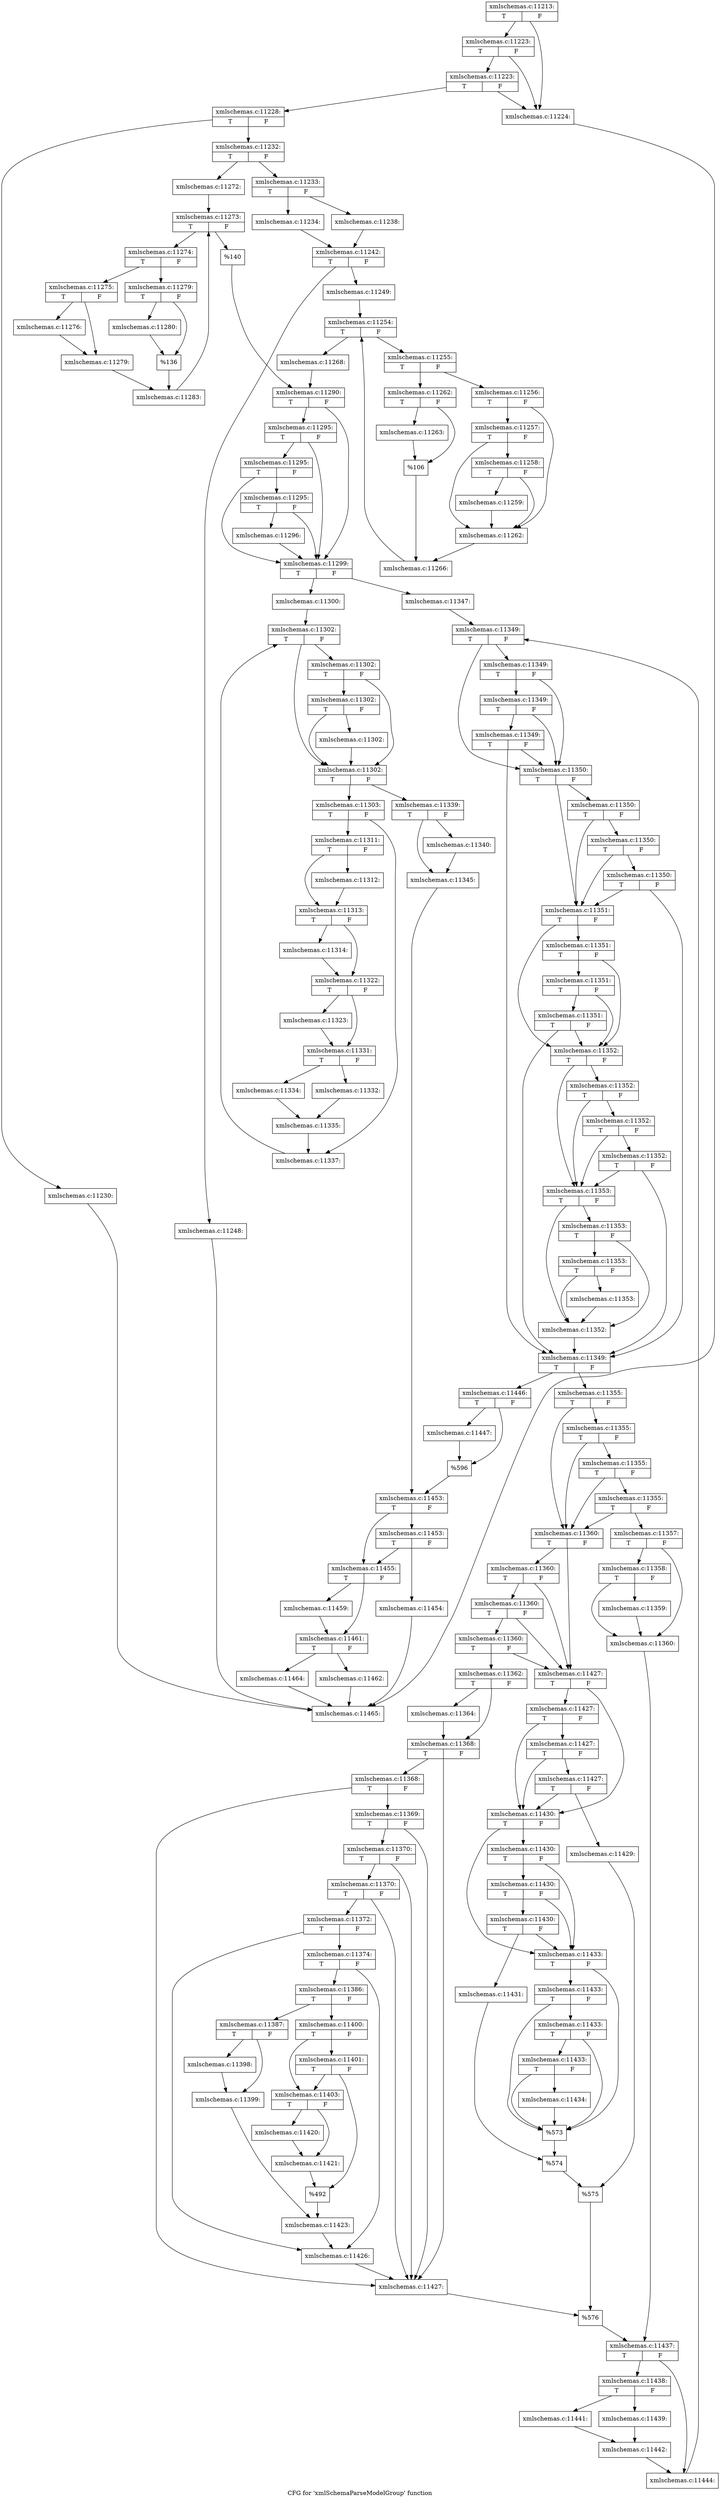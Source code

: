 digraph "CFG for 'xmlSchemaParseModelGroup' function" {
	label="CFG for 'xmlSchemaParseModelGroup' function";

	Node0x4e5e190 [shape=record,label="{xmlschemas.c:11213:|{<s0>T|<s1>F}}"];
	Node0x4e5e190 -> Node0x4e64960;
	Node0x4e5e190 -> Node0x4e64a80;
	Node0x4e64a80 [shape=record,label="{xmlschemas.c:11223:|{<s0>T|<s1>F}}"];
	Node0x4e64a80 -> Node0x4e64960;
	Node0x4e64a80 -> Node0x4e64a00;
	Node0x4e64a00 [shape=record,label="{xmlschemas.c:11223:|{<s0>T|<s1>F}}"];
	Node0x4e64a00 -> Node0x4e64960;
	Node0x4e64a00 -> Node0x4e649b0;
	Node0x4e64960 [shape=record,label="{xmlschemas.c:11224:}"];
	Node0x4e64960 -> Node0x4e61f70;
	Node0x4e649b0 [shape=record,label="{xmlschemas.c:11228:|{<s0>T|<s1>F}}"];
	Node0x4e649b0 -> Node0x4e65c10;
	Node0x4e649b0 -> Node0x4e66100;
	Node0x4e65c10 [shape=record,label="{xmlschemas.c:11230:}"];
	Node0x4e65c10 -> Node0x4e61f70;
	Node0x4e66100 [shape=record,label="{xmlschemas.c:11232:|{<s0>T|<s1>F}}"];
	Node0x4e66100 -> Node0x4e663a0;
	Node0x4e66100 -> Node0x4e66440;
	Node0x4e663a0 [shape=record,label="{xmlschemas.c:11233:|{<s0>T|<s1>F}}"];
	Node0x4e663a0 -> Node0x4e66630;
	Node0x4e663a0 -> Node0x4e666d0;
	Node0x4e66630 [shape=record,label="{xmlschemas.c:11234:}"];
	Node0x4e66630 -> Node0x4e66680;
	Node0x4e666d0 [shape=record,label="{xmlschemas.c:11238:}"];
	Node0x4e666d0 -> Node0x4e66680;
	Node0x4e66680 [shape=record,label="{xmlschemas.c:11242:|{<s0>T|<s1>F}}"];
	Node0x4e66680 -> Node0x4514350;
	Node0x4e66680 -> Node0x4e66f00;
	Node0x4514350 [shape=record,label="{xmlschemas.c:11248:}"];
	Node0x4514350 -> Node0x4e61f70;
	Node0x4e66f00 [shape=record,label="{xmlschemas.c:11249:}"];
	Node0x4e66f00 -> Node0x4e69a10;
	Node0x4e69a10 [shape=record,label="{xmlschemas.c:11254:|{<s0>T|<s1>F}}"];
	Node0x4e69a10 -> Node0x4e69dc0;
	Node0x4e69a10 -> Node0x4e69bf0;
	Node0x4e69dc0 [shape=record,label="{xmlschemas.c:11255:|{<s0>T|<s1>F}}"];
	Node0x4e69dc0 -> Node0x4e69f00;
	Node0x4e69dc0 -> Node0x4e69fa0;
	Node0x4e69f00 [shape=record,label="{xmlschemas.c:11256:|{<s0>T|<s1>F}}"];
	Node0x4e69f00 -> Node0x4e6a380;
	Node0x4e69f00 -> Node0x4e6a450;
	Node0x4e6a450 [shape=record,label="{xmlschemas.c:11257:|{<s0>T|<s1>F}}"];
	Node0x4e6a450 -> Node0x4e6a380;
	Node0x4e6a450 -> Node0x4e6a3d0;
	Node0x4e6a3d0 [shape=record,label="{xmlschemas.c:11258:|{<s0>T|<s1>F}}"];
	Node0x4e6a3d0 -> Node0x4e6a380;
	Node0x4e6a3d0 -> Node0x4e6a330;
	Node0x4e6a330 [shape=record,label="{xmlschemas.c:11259:}"];
	Node0x4e6a330 -> Node0x4e6a380;
	Node0x4e6a380 [shape=record,label="{xmlschemas.c:11262:}"];
	Node0x4e6a380 -> Node0x4e69f50;
	Node0x4e69fa0 [shape=record,label="{xmlschemas.c:11262:|{<s0>T|<s1>F}}"];
	Node0x4e69fa0 -> Node0x4e6b820;
	Node0x4e69fa0 -> Node0x4e6b870;
	Node0x4e6b820 [shape=record,label="{xmlschemas.c:11263:}"];
	Node0x4e6b820 -> Node0x4e6b870;
	Node0x4e6b870 [shape=record,label="{%106}"];
	Node0x4e6b870 -> Node0x4e69f50;
	Node0x4e69f50 [shape=record,label="{xmlschemas.c:11266:}"];
	Node0x4e69f50 -> Node0x4e69a10;
	Node0x4e69bf0 [shape=record,label="{xmlschemas.c:11268:}"];
	Node0x4e69bf0 -> Node0x4e663f0;
	Node0x4e66440 [shape=record,label="{xmlschemas.c:11272:}"];
	Node0x4e66440 -> Node0x4e6c970;
	Node0x4e6c970 [shape=record,label="{xmlschemas.c:11273:|{<s0>T|<s1>F}}"];
	Node0x4e6c970 -> Node0x4e6cd20;
	Node0x4e6c970 -> Node0x4e6cb50;
	Node0x4e6cd20 [shape=record,label="{xmlschemas.c:11274:|{<s0>T|<s1>F}}"];
	Node0x4e6cd20 -> Node0x4e6ce60;
	Node0x4e6cd20 -> Node0x4e6cf00;
	Node0x4e6ce60 [shape=record,label="{xmlschemas.c:11275:|{<s0>T|<s1>F}}"];
	Node0x4e6ce60 -> Node0x4e6d2e0;
	Node0x4e6ce60 -> Node0x4e6d290;
	Node0x4e6d290 [shape=record,label="{xmlschemas.c:11276:}"];
	Node0x4e6d290 -> Node0x4e6d2e0;
	Node0x4e6d2e0 [shape=record,label="{xmlschemas.c:11279:}"];
	Node0x4e6d2e0 -> Node0x4e6ceb0;
	Node0x4e6cf00 [shape=record,label="{xmlschemas.c:11279:|{<s0>T|<s1>F}}"];
	Node0x4e6cf00 -> Node0x4e6dbc0;
	Node0x4e6cf00 -> Node0x4e6dc10;
	Node0x4e6dbc0 [shape=record,label="{xmlschemas.c:11280:}"];
	Node0x4e6dbc0 -> Node0x4e6dc10;
	Node0x4e6dc10 [shape=record,label="{%136}"];
	Node0x4e6dc10 -> Node0x4e6ceb0;
	Node0x4e6ceb0 [shape=record,label="{xmlschemas.c:11283:}"];
	Node0x4e6ceb0 -> Node0x4e6c970;
	Node0x4e6cb50 [shape=record,label="{%140}"];
	Node0x4e6cb50 -> Node0x4e663f0;
	Node0x4e663f0 [shape=record,label="{xmlschemas.c:11290:|{<s0>T|<s1>F}}"];
	Node0x4e663f0 -> Node0x4e6f0f0;
	Node0x4e663f0 -> Node0x4e6efd0;
	Node0x4e6f0f0 [shape=record,label="{xmlschemas.c:11295:|{<s0>T|<s1>F}}"];
	Node0x4e6f0f0 -> Node0x4e6f0a0;
	Node0x4e6f0f0 -> Node0x4e6efd0;
	Node0x4e6f0a0 [shape=record,label="{xmlschemas.c:11295:|{<s0>T|<s1>F}}"];
	Node0x4e6f0a0 -> Node0x4e6f020;
	Node0x4e6f0a0 -> Node0x4e6efd0;
	Node0x4e6f020 [shape=record,label="{xmlschemas.c:11295:|{<s0>T|<s1>F}}"];
	Node0x4e6f020 -> Node0x4e6ef80;
	Node0x4e6f020 -> Node0x4e6efd0;
	Node0x4e6ef80 [shape=record,label="{xmlschemas.c:11296:}"];
	Node0x4e6ef80 -> Node0x4e6efd0;
	Node0x4e6efd0 [shape=record,label="{xmlschemas.c:11299:|{<s0>T|<s1>F}}"];
	Node0x4e6efd0 -> Node0x4e704e0;
	Node0x4e6efd0 -> Node0x4e70580;
	Node0x4e704e0 [shape=record,label="{xmlschemas.c:11300:}"];
	Node0x4e704e0 -> Node0x4e70ef0;
	Node0x4e70ef0 [shape=record,label="{xmlschemas.c:11302:|{<s0>T|<s1>F}}"];
	Node0x4e70ef0 -> Node0x4e71220;
	Node0x4e70ef0 -> Node0x4e71130;
	Node0x4e71220 [shape=record,label="{xmlschemas.c:11302:|{<s0>T|<s1>F}}"];
	Node0x4e71220 -> Node0x4e711d0;
	Node0x4e71220 -> Node0x4e71130;
	Node0x4e711d0 [shape=record,label="{xmlschemas.c:11302:|{<s0>T|<s1>F}}"];
	Node0x4e711d0 -> Node0x4e71180;
	Node0x4e711d0 -> Node0x4e71130;
	Node0x4e71180 [shape=record,label="{xmlschemas.c:11302:}"];
	Node0x4e71180 -> Node0x4e71130;
	Node0x4e71130 [shape=record,label="{xmlschemas.c:11302:|{<s0>T|<s1>F}}"];
	Node0x4e71130 -> Node0x4e718f0;
	Node0x4e71130 -> Node0x4e710b0;
	Node0x4e718f0 [shape=record,label="{xmlschemas.c:11303:|{<s0>T|<s1>F}}"];
	Node0x4e718f0 -> Node0x4e724c0;
	Node0x4e718f0 -> Node0x4e72510;
	Node0x4e724c0 [shape=record,label="{xmlschemas.c:11311:|{<s0>T|<s1>F}}"];
	Node0x4e724c0 -> Node0x4e728d0;
	Node0x4e724c0 -> Node0x4e72920;
	Node0x4e728d0 [shape=record,label="{xmlschemas.c:11312:}"];
	Node0x4e728d0 -> Node0x4e72920;
	Node0x4e72920 [shape=record,label="{xmlschemas.c:11313:|{<s0>T|<s1>F}}"];
	Node0x4e72920 -> Node0x4e72d70;
	Node0x4e72920 -> Node0x4e72dc0;
	Node0x4e72d70 [shape=record,label="{xmlschemas.c:11314:}"];
	Node0x4e72d70 -> Node0x4e72dc0;
	Node0x4e72dc0 [shape=record,label="{xmlschemas.c:11322:|{<s0>T|<s1>F}}"];
	Node0x4e72dc0 -> Node0x4e73a90;
	Node0x4e72dc0 -> Node0x4e73ae0;
	Node0x4e73a90 [shape=record,label="{xmlschemas.c:11323:}"];
	Node0x4e73a90 -> Node0x4e73ae0;
	Node0x4e73ae0 [shape=record,label="{xmlschemas.c:11331:|{<s0>T|<s1>F}}"];
	Node0x4e73ae0 -> Node0x4e74770;
	Node0x4e73ae0 -> Node0x4e74810;
	Node0x4e74770 [shape=record,label="{xmlschemas.c:11332:}"];
	Node0x4e74770 -> Node0x4e747c0;
	Node0x4e74810 [shape=record,label="{xmlschemas.c:11334:}"];
	Node0x4e74810 -> Node0x4e747c0;
	Node0x4e747c0 [shape=record,label="{xmlschemas.c:11335:}"];
	Node0x4e747c0 -> Node0x4e72510;
	Node0x4e72510 [shape=record,label="{xmlschemas.c:11337:}"];
	Node0x4e72510 -> Node0x4e70ef0;
	Node0x4e710b0 [shape=record,label="{xmlschemas.c:11339:|{<s0>T|<s1>F}}"];
	Node0x4e710b0 -> Node0x4e757e0;
	Node0x4e710b0 -> Node0x4e75830;
	Node0x4e757e0 [shape=record,label="{xmlschemas.c:11340:}"];
	Node0x4e757e0 -> Node0x4e75830;
	Node0x4e75830 [shape=record,label="{xmlschemas.c:11345:}"];
	Node0x4e75830 -> Node0x4e70530;
	Node0x4e70580 [shape=record,label="{xmlschemas.c:11347:}"];
	Node0x4e70580 -> Node0x4e76910;
	Node0x4e76910 [shape=record,label="{xmlschemas.c:11349:|{<s0>T|<s1>F}}"];
	Node0x4e76910 -> Node0x4e76ea0;
	Node0x4e76910 -> Node0x4e76d50;
	Node0x4e76ea0 [shape=record,label="{xmlschemas.c:11349:|{<s0>T|<s1>F}}"];
	Node0x4e76ea0 -> Node0x4e76e50;
	Node0x4e76ea0 -> Node0x4e76d50;
	Node0x4e76e50 [shape=record,label="{xmlschemas.c:11349:|{<s0>T|<s1>F}}"];
	Node0x4e76e50 -> Node0x4e76dd0;
	Node0x4e76e50 -> Node0x4e76d50;
	Node0x4e76dd0 [shape=record,label="{xmlschemas.c:11349:|{<s0>T|<s1>F}}"];
	Node0x4e76dd0 -> Node0x4e76bb0;
	Node0x4e76dd0 -> Node0x4e76d50;
	Node0x4e76d50 [shape=record,label="{xmlschemas.c:11350:|{<s0>T|<s1>F}}"];
	Node0x4e76d50 -> Node0x4e77a20;
	Node0x4e76d50 -> Node0x4e76cd0;
	Node0x4e77a20 [shape=record,label="{xmlschemas.c:11350:|{<s0>T|<s1>F}}"];
	Node0x4e77a20 -> Node0x4e779d0;
	Node0x4e77a20 -> Node0x4e76cd0;
	Node0x4e779d0 [shape=record,label="{xmlschemas.c:11350:|{<s0>T|<s1>F}}"];
	Node0x4e779d0 -> Node0x4e77980;
	Node0x4e779d0 -> Node0x4e76cd0;
	Node0x4e77980 [shape=record,label="{xmlschemas.c:11350:|{<s0>T|<s1>F}}"];
	Node0x4e77980 -> Node0x4e76bb0;
	Node0x4e77980 -> Node0x4e76cd0;
	Node0x4e76cd0 [shape=record,label="{xmlschemas.c:11351:|{<s0>T|<s1>F}}"];
	Node0x4e76cd0 -> Node0x4e786a0;
	Node0x4e76cd0 -> Node0x4e76c50;
	Node0x4e786a0 [shape=record,label="{xmlschemas.c:11351:|{<s0>T|<s1>F}}"];
	Node0x4e786a0 -> Node0x4e78650;
	Node0x4e786a0 -> Node0x4e76c50;
	Node0x4e78650 [shape=record,label="{xmlschemas.c:11351:|{<s0>T|<s1>F}}"];
	Node0x4e78650 -> Node0x4e78600;
	Node0x4e78650 -> Node0x4e76c50;
	Node0x4e78600 [shape=record,label="{xmlschemas.c:11351:|{<s0>T|<s1>F}}"];
	Node0x4e78600 -> Node0x4e76bb0;
	Node0x4e78600 -> Node0x4e76c50;
	Node0x4e76c50 [shape=record,label="{xmlschemas.c:11352:|{<s0>T|<s1>F}}"];
	Node0x4e76c50 -> Node0x4e79490;
	Node0x4e76c50 -> Node0x4e76c00;
	Node0x4e79490 [shape=record,label="{xmlschemas.c:11352:|{<s0>T|<s1>F}}"];
	Node0x4e79490 -> Node0x4e79440;
	Node0x4e79490 -> Node0x4e76c00;
	Node0x4e79440 [shape=record,label="{xmlschemas.c:11352:|{<s0>T|<s1>F}}"];
	Node0x4e79440 -> Node0x4e793c0;
	Node0x4e79440 -> Node0x4e76c00;
	Node0x4e793c0 [shape=record,label="{xmlschemas.c:11352:|{<s0>T|<s1>F}}"];
	Node0x4e793c0 -> Node0x4e76bb0;
	Node0x4e793c0 -> Node0x4e76c00;
	Node0x4e76c00 [shape=record,label="{xmlschemas.c:11353:|{<s0>T|<s1>F}}"];
	Node0x4e76c00 -> Node0x4e7a2f0;
	Node0x4e76c00 -> Node0x4e7a0d0;
	Node0x4e7a2f0 [shape=record,label="{xmlschemas.c:11353:|{<s0>T|<s1>F}}"];
	Node0x4e7a2f0 -> Node0x4e7a2a0;
	Node0x4e7a2f0 -> Node0x4e7a0d0;
	Node0x4e7a2a0 [shape=record,label="{xmlschemas.c:11353:|{<s0>T|<s1>F}}"];
	Node0x4e7a2a0 -> Node0x4e7a250;
	Node0x4e7a2a0 -> Node0x4e7a0d0;
	Node0x4e7a250 [shape=record,label="{xmlschemas.c:11353:}"];
	Node0x4e7a250 -> Node0x4e7a0d0;
	Node0x4e7a0d0 [shape=record,label="{xmlschemas.c:11352:}"];
	Node0x4e7a0d0 -> Node0x4e76bb0;
	Node0x4e76bb0 [shape=record,label="{xmlschemas.c:11349:|{<s0>T|<s1>F}}"];
	Node0x4e76bb0 -> Node0x4e7aac0;
	Node0x4e76bb0 -> Node0x4e76b30;
	Node0x4e7aac0 [shape=record,label="{xmlschemas.c:11355:|{<s0>T|<s1>F}}"];
	Node0x4e7aac0 -> Node0x4e7b410;
	Node0x4e7aac0 -> Node0x4e7b2f0;
	Node0x4e7b410 [shape=record,label="{xmlschemas.c:11355:|{<s0>T|<s1>F}}"];
	Node0x4e7b410 -> Node0x4e7b3c0;
	Node0x4e7b410 -> Node0x4e7b2f0;
	Node0x4e7b3c0 [shape=record,label="{xmlschemas.c:11355:|{<s0>T|<s1>F}}"];
	Node0x4e7b3c0 -> Node0x4e7b340;
	Node0x4e7b3c0 -> Node0x4e7b2f0;
	Node0x4e7b340 [shape=record,label="{xmlschemas.c:11355:|{<s0>T|<s1>F}}"];
	Node0x4e7b340 -> Node0x4e7b250;
	Node0x4e7b340 -> Node0x4e7b2f0;
	Node0x4e7b250 [shape=record,label="{xmlschemas.c:11357:|{<s0>T|<s1>F}}"];
	Node0x4e7b250 -> Node0x4e7c5e0;
	Node0x4e7b250 -> Node0x4e7c590;
	Node0x4e7c5e0 [shape=record,label="{xmlschemas.c:11358:|{<s0>T|<s1>F}}"];
	Node0x4e7c5e0 -> Node0x4e7c540;
	Node0x4e7c5e0 -> Node0x4e7c590;
	Node0x4e7c540 [shape=record,label="{xmlschemas.c:11359:}"];
	Node0x4e7c540 -> Node0x4e7c590;
	Node0x4e7c590 [shape=record,label="{xmlschemas.c:11360:}"];
	Node0x4e7c590 -> Node0x4e7b2a0;
	Node0x4e7b2f0 [shape=record,label="{xmlschemas.c:11360:|{<s0>T|<s1>F}}"];
	Node0x4e7b2f0 -> Node0x4e7cf10;
	Node0x4e7b2f0 -> Node0x4e7cdf0;
	Node0x4e7cf10 [shape=record,label="{xmlschemas.c:11360:|{<s0>T|<s1>F}}"];
	Node0x4e7cf10 -> Node0x4e7cec0;
	Node0x4e7cf10 -> Node0x4e7cdf0;
	Node0x4e7cec0 [shape=record,label="{xmlschemas.c:11360:|{<s0>T|<s1>F}}"];
	Node0x4e7cec0 -> Node0x4e7ce40;
	Node0x4e7cec0 -> Node0x4e7cdf0;
	Node0x4e7ce40 [shape=record,label="{xmlschemas.c:11360:|{<s0>T|<s1>F}}"];
	Node0x4e7ce40 -> Node0x4e7cd50;
	Node0x4e7ce40 -> Node0x4e7cdf0;
	Node0x4e7cd50 [shape=record,label="{xmlschemas.c:11362:|{<s0>T|<s1>F}}"];
	Node0x4e7cd50 -> Node0x4e7dee0;
	Node0x4e7cd50 -> Node0x4e7df30;
	Node0x4e7dee0 [shape=record,label="{xmlschemas.c:11364:}"];
	Node0x4e7dee0 -> Node0x4e7df30;
	Node0x4e7df30 [shape=record,label="{xmlschemas.c:11368:|{<s0>T|<s1>F}}"];
	Node0x4e7df30 -> Node0x4e7e690;
	Node0x4e7df30 -> Node0x4e7e4c0;
	Node0x4e7e690 [shape=record,label="{xmlschemas.c:11368:|{<s0>T|<s1>F}}"];
	Node0x4e7e690 -> Node0x4e7e610;
	Node0x4e7e690 -> Node0x4e7e4c0;
	Node0x4e7e610 [shape=record,label="{xmlschemas.c:11369:|{<s0>T|<s1>F}}"];
	Node0x4e7e610 -> Node0x4e7e590;
	Node0x4e7e610 -> Node0x4e7e4c0;
	Node0x4e7e590 [shape=record,label="{xmlschemas.c:11370:|{<s0>T|<s1>F}}"];
	Node0x4e7e590 -> Node0x4e7e510;
	Node0x4e7e590 -> Node0x4e7e4c0;
	Node0x4e7e510 [shape=record,label="{xmlschemas.c:11370:|{<s0>T|<s1>F}}"];
	Node0x4e7e510 -> Node0x4e7e470;
	Node0x4e7e510 -> Node0x4e7e4c0;
	Node0x4e7e470 [shape=record,label="{xmlschemas.c:11372:|{<s0>T|<s1>F}}"];
	Node0x4e7e470 -> Node0x4e7f860;
	Node0x4e7e470 -> Node0x4e7f810;
	Node0x4e7f860 [shape=record,label="{xmlschemas.c:11374:|{<s0>T|<s1>F}}"];
	Node0x4e7f860 -> Node0x4e7f7c0;
	Node0x4e7f860 -> Node0x4e7f810;
	Node0x4e7f7c0 [shape=record,label="{xmlschemas.c:11386:|{<s0>T|<s1>F}}"];
	Node0x4e7f7c0 -> Node0x4e80890;
	Node0x4e7f7c0 -> Node0x4e80930;
	Node0x4e80890 [shape=record,label="{xmlschemas.c:11387:|{<s0>T|<s1>F}}"];
	Node0x4e80890 -> Node0x4e81da0;
	Node0x4e80890 -> Node0x4e81df0;
	Node0x4e81da0 [shape=record,label="{xmlschemas.c:11398:}"];
	Node0x4e81da0 -> Node0x4e81df0;
	Node0x4e81df0 [shape=record,label="{xmlschemas.c:11399:}"];
	Node0x4e81df0 -> Node0x4e808e0;
	Node0x4e80930 [shape=record,label="{xmlschemas.c:11400:|{<s0>T|<s1>F}}"];
	Node0x4e80930 -> Node0x4e824f0;
	Node0x4e80930 -> Node0x4e82590;
	Node0x4e82590 [shape=record,label="{xmlschemas.c:11401:|{<s0>T|<s1>F}}"];
	Node0x4e82590 -> Node0x4e824f0;
	Node0x4e82590 -> Node0x4e82540;
	Node0x4e824f0 [shape=record,label="{xmlschemas.c:11403:|{<s0>T|<s1>F}}"];
	Node0x4e824f0 -> Node0x4e83f10;
	Node0x4e824f0 -> Node0x4e83f60;
	Node0x4e83f10 [shape=record,label="{xmlschemas.c:11420:}"];
	Node0x4e83f10 -> Node0x4e83f60;
	Node0x4e83f60 [shape=record,label="{xmlschemas.c:11421:}"];
	Node0x4e83f60 -> Node0x4e82540;
	Node0x4e82540 [shape=record,label="{%492}"];
	Node0x4e82540 -> Node0x4e808e0;
	Node0x4e808e0 [shape=record,label="{xmlschemas.c:11423:}"];
	Node0x4e808e0 -> Node0x4e7f810;
	Node0x4e7f810 [shape=record,label="{xmlschemas.c:11426:}"];
	Node0x4e7f810 -> Node0x4e7e4c0;
	Node0x4e7e4c0 [shape=record,label="{xmlschemas.c:11427:}"];
	Node0x4e7e4c0 -> Node0x4e7cda0;
	Node0x4e7cdf0 [shape=record,label="{xmlschemas.c:11427:|{<s0>T|<s1>F}}"];
	Node0x4e7cdf0 -> Node0x4e85330;
	Node0x4e7cdf0 -> Node0x4e85210;
	Node0x4e85330 [shape=record,label="{xmlschemas.c:11427:|{<s0>T|<s1>F}}"];
	Node0x4e85330 -> Node0x4e852e0;
	Node0x4e85330 -> Node0x4e85210;
	Node0x4e852e0 [shape=record,label="{xmlschemas.c:11427:|{<s0>T|<s1>F}}"];
	Node0x4e852e0 -> Node0x4e85260;
	Node0x4e852e0 -> Node0x4e85210;
	Node0x4e85260 [shape=record,label="{xmlschemas.c:11427:|{<s0>T|<s1>F}}"];
	Node0x4e85260 -> Node0x4e85170;
	Node0x4e85260 -> Node0x4e85210;
	Node0x4e85170 [shape=record,label="{xmlschemas.c:11429:}"];
	Node0x4e85170 -> Node0x4e851c0;
	Node0x4e85210 [shape=record,label="{xmlschemas.c:11430:|{<s0>T|<s1>F}}"];
	Node0x4e85210 -> Node0x4e86f70;
	Node0x4e85210 -> Node0x4e86e80;
	Node0x4e86f70 [shape=record,label="{xmlschemas.c:11430:|{<s0>T|<s1>F}}"];
	Node0x4e86f70 -> Node0x4e86f20;
	Node0x4e86f70 -> Node0x4e86e80;
	Node0x4e86f20 [shape=record,label="{xmlschemas.c:11430:|{<s0>T|<s1>F}}"];
	Node0x4e86f20 -> Node0x4e86ed0;
	Node0x4e86f20 -> Node0x4e86e80;
	Node0x4e86ed0 [shape=record,label="{xmlschemas.c:11430:|{<s0>T|<s1>F}}"];
	Node0x4e86ed0 -> Node0x4e86950;
	Node0x4e86ed0 -> Node0x4e86e80;
	Node0x4e86950 [shape=record,label="{xmlschemas.c:11431:}"];
	Node0x4e86950 -> Node0x4e86e30;
	Node0x4e86e80 [shape=record,label="{xmlschemas.c:11433:|{<s0>T|<s1>F}}"];
	Node0x4e86e80 -> Node0x4e87fe0;
	Node0x4e86e80 -> Node0x4e87ec0;
	Node0x4e87fe0 [shape=record,label="{xmlschemas.c:11433:|{<s0>T|<s1>F}}"];
	Node0x4e87fe0 -> Node0x4e87f90;
	Node0x4e87fe0 -> Node0x4e87ec0;
	Node0x4e87f90 [shape=record,label="{xmlschemas.c:11433:|{<s0>T|<s1>F}}"];
	Node0x4e87f90 -> Node0x4e87f10;
	Node0x4e87f90 -> Node0x4e87ec0;
	Node0x4e87f10 [shape=record,label="{xmlschemas.c:11433:|{<s0>T|<s1>F}}"];
	Node0x4e87f10 -> Node0x4e87e70;
	Node0x4e87f10 -> Node0x4e87ec0;
	Node0x4e87e70 [shape=record,label="{xmlschemas.c:11434:}"];
	Node0x4e87e70 -> Node0x4e87ec0;
	Node0x4e87ec0 [shape=record,label="{%573}"];
	Node0x4e87ec0 -> Node0x4e86e30;
	Node0x4e86e30 [shape=record,label="{%574}"];
	Node0x4e86e30 -> Node0x4e851c0;
	Node0x4e851c0 [shape=record,label="{%575}"];
	Node0x4e851c0 -> Node0x4e7cda0;
	Node0x4e7cda0 [shape=record,label="{%576}"];
	Node0x4e7cda0 -> Node0x4e7b2a0;
	Node0x4e7b2a0 [shape=record,label="{xmlschemas.c:11437:|{<s0>T|<s1>F}}"];
	Node0x4e7b2a0 -> Node0x4e89270;
	Node0x4e7b2a0 -> Node0x4e892c0;
	Node0x4e89270 [shape=record,label="{xmlschemas.c:11438:|{<s0>T|<s1>F}}"];
	Node0x4e89270 -> Node0x4e89600;
	Node0x4e89270 -> Node0x4e896a0;
	Node0x4e89600 [shape=record,label="{xmlschemas.c:11439:}"];
	Node0x4e89600 -> Node0x4e89650;
	Node0x4e896a0 [shape=record,label="{xmlschemas.c:11441:}"];
	Node0x4e896a0 -> Node0x4e89650;
	Node0x4e89650 [shape=record,label="{xmlschemas.c:11442:}"];
	Node0x4e89650 -> Node0x4e892c0;
	Node0x4e892c0 [shape=record,label="{xmlschemas.c:11444:}"];
	Node0x4e892c0 -> Node0x4e76910;
	Node0x4e76b30 [shape=record,label="{xmlschemas.c:11446:|{<s0>T|<s1>F}}"];
	Node0x4e76b30 -> Node0x4e8a4b0;
	Node0x4e76b30 -> Node0x4e8a500;
	Node0x4e8a4b0 [shape=record,label="{xmlschemas.c:11447:}"];
	Node0x4e8a4b0 -> Node0x4e8a500;
	Node0x4e8a500 [shape=record,label="{%596}"];
	Node0x4e8a500 -> Node0x4e70530;
	Node0x4e70530 [shape=record,label="{xmlschemas.c:11453:|{<s0>T|<s1>F}}"];
	Node0x4e70530 -> Node0x4e8afb0;
	Node0x4e70530 -> Node0x4e8af60;
	Node0x4e8afb0 [shape=record,label="{xmlschemas.c:11453:|{<s0>T|<s1>F}}"];
	Node0x4e8afb0 -> Node0x4e8af10;
	Node0x4e8afb0 -> Node0x4e8af60;
	Node0x4e8af10 [shape=record,label="{xmlschemas.c:11454:}"];
	Node0x4e8af10 -> Node0x4e61f70;
	Node0x4e8af60 [shape=record,label="{xmlschemas.c:11455:|{<s0>T|<s1>F}}"];
	Node0x4e8af60 -> Node0x4e8b630;
	Node0x4e8af60 -> Node0x4e8b680;
	Node0x4e8b630 [shape=record,label="{xmlschemas.c:11459:}"];
	Node0x4e8b630 -> Node0x4e8b680;
	Node0x4e8b680 [shape=record,label="{xmlschemas.c:11461:|{<s0>T|<s1>F}}"];
	Node0x4e8b680 -> Node0x4e8bd70;
	Node0x4e8b680 -> Node0x4e8be10;
	Node0x4e8bd70 [shape=record,label="{xmlschemas.c:11462:}"];
	Node0x4e8bd70 -> Node0x4e61f70;
	Node0x4e8be10 [shape=record,label="{xmlschemas.c:11464:}"];
	Node0x4e8be10 -> Node0x4e61f70;
	Node0x4e61f70 [shape=record,label="{xmlschemas.c:11465:}"];
}
